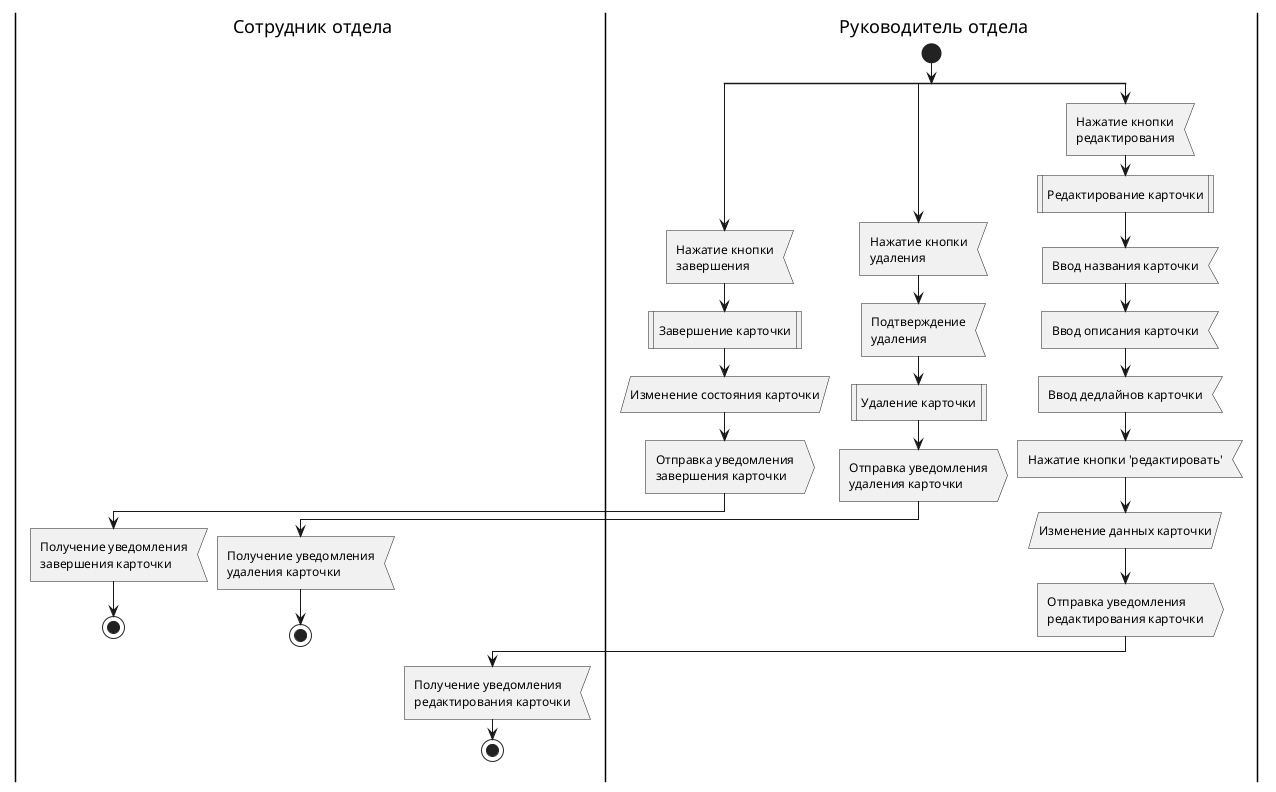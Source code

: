 @startuml
'https://plantuml.com/activity-diagram-beta
|С| Сотрудник отдела
|Л| Руководитель отдела
|Л|
start
split
    :Нажатие кнопки\nзавершения<
    :Завершение карточки|
    :Изменение состояния карточки/
    :Отправка уведомления\nзавершения карточки>
    |С|
    :Получение уведомления\nзавершения карточки<
    stop
|Л|
splitagain
    :Нажатие кнопки\nудаления<
    :Подтверждение\nудаления<
    :Удаление карточки|
    :Отправка уведомления\nудаления карточки>
    |С|
    :Получение уведомления\nудаления карточки<
    stop
|Л|
splitagain
    :Нажатие кнопки\nредактирования<
    :Редактирование карточки|
    :Ввод названия карточки<
                :Ввод описания карточки<
                :Ввод дедлайнов карточки<
                :Нажатие кнопки 'редактировать'<
    :Изменение данных карточки/
    :Отправка уведомления\nредактирования карточки>
    |С|
    :Получение уведомления\nредактирования карточки<
    stop
endsplit

@enduml
